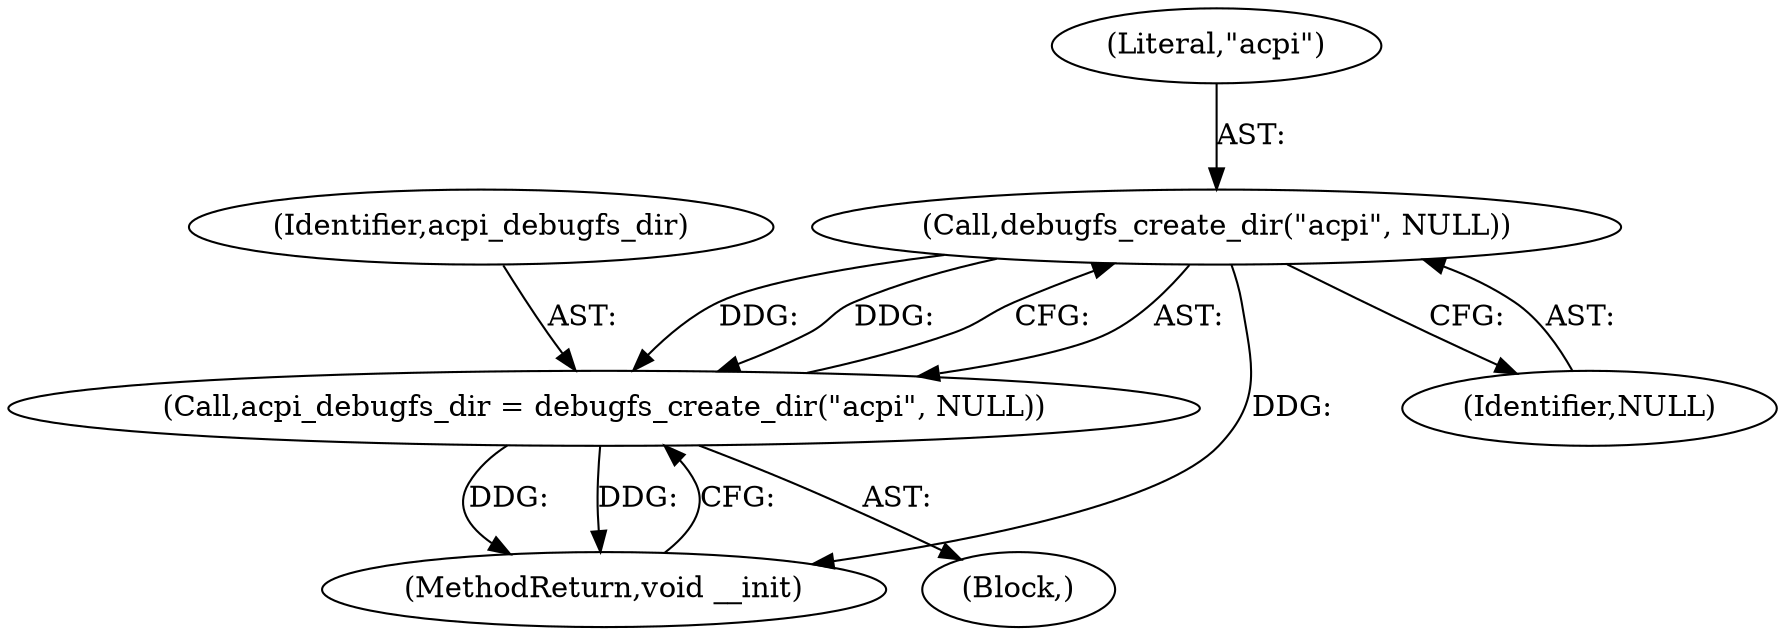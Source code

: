 digraph "0_linux_526b4af47f44148c9d665e57723ed9f86634c6e3_0@API" {
"1000105" [label="(Call,debugfs_create_dir(\"acpi\", NULL))"];
"1000103" [label="(Call,acpi_debugfs_dir = debugfs_create_dir(\"acpi\", NULL))"];
"1000106" [label="(Literal,\"acpi\")"];
"1000105" [label="(Call,debugfs_create_dir(\"acpi\", NULL))"];
"1000104" [label="(Identifier,acpi_debugfs_dir)"];
"1000108" [label="(MethodReturn,void __init)"];
"1000107" [label="(Identifier,NULL)"];
"1000103" [label="(Call,acpi_debugfs_dir = debugfs_create_dir(\"acpi\", NULL))"];
"1000102" [label="(Block,)"];
"1000105" -> "1000103"  [label="AST: "];
"1000105" -> "1000107"  [label="CFG: "];
"1000106" -> "1000105"  [label="AST: "];
"1000107" -> "1000105"  [label="AST: "];
"1000103" -> "1000105"  [label="CFG: "];
"1000105" -> "1000108"  [label="DDG: "];
"1000105" -> "1000103"  [label="DDG: "];
"1000105" -> "1000103"  [label="DDG: "];
"1000103" -> "1000102"  [label="AST: "];
"1000104" -> "1000103"  [label="AST: "];
"1000108" -> "1000103"  [label="CFG: "];
"1000103" -> "1000108"  [label="DDG: "];
"1000103" -> "1000108"  [label="DDG: "];
}
